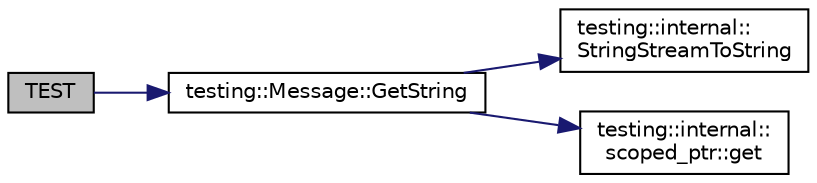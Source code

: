 digraph "TEST"
{
  edge [fontname="Helvetica",fontsize="10",labelfontname="Helvetica",labelfontsize="10"];
  node [fontname="Helvetica",fontsize="10",shape=record];
  rankdir="LR";
  Node139 [label="TEST",height=0.2,width=0.4,color="black", fillcolor="grey75", style="filled", fontcolor="black"];
  Node139 -> Node140 [color="midnightblue",fontsize="10",style="solid",fontname="Helvetica"];
  Node140 [label="testing::Message::GetString",height=0.2,width=0.4,color="black", fillcolor="white", style="filled",URL="$d2/da9/classtesting_1_1_message.html#a2cdc4df62bdcc9df37651a1cf527704e"];
  Node140 -> Node141 [color="midnightblue",fontsize="10",style="solid",fontname="Helvetica"];
  Node141 [label="testing::internal::\lStringStreamToString",height=0.2,width=0.4,color="black", fillcolor="white", style="filled",URL="$d0/da7/namespacetesting_1_1internal.html#ac0a2b7f69fc829d80a39e925b6417e39"];
  Node140 -> Node142 [color="midnightblue",fontsize="10",style="solid",fontname="Helvetica"];
  Node142 [label="testing::internal::\lscoped_ptr::get",height=0.2,width=0.4,color="black", fillcolor="white", style="filled",URL="$de/d6a/classtesting_1_1internal_1_1scoped__ptr.html#aa5984291e12453f1e81b7676d1fa26fd"];
}
